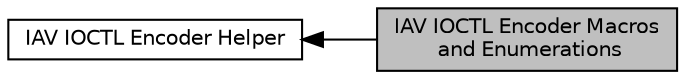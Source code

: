 digraph "IAV IOCTL Encoder Macros and Enumerations"
{
  bgcolor="transparent";
  edge [fontname="Helvetica",fontsize="10",labelfontname="Helvetica",labelfontsize="10"];
  node [fontname="Helvetica",fontsize="10",shape=box];
  rankdir=LR;
  Node2 [label="IAV IOCTL Encoder Helper",height=0.2,width=0.4,color="black",URL="$de/d29/group__iav-ioctl-general.html",tooltip="IAV IOCTL Encoder API Helper, in file iav_ioctl.h."];
  Node1 [label="IAV IOCTL Encoder Macros\l and Enumerations",height=0.2,width=0.4,color="black", fillcolor="grey75", style="filled", fontcolor="black",tooltip="IAV IOCTL Encoder API: Macros and Enumerations."];
  Node2->Node1 [shape=plaintext, dir="back", style="solid"];
}
